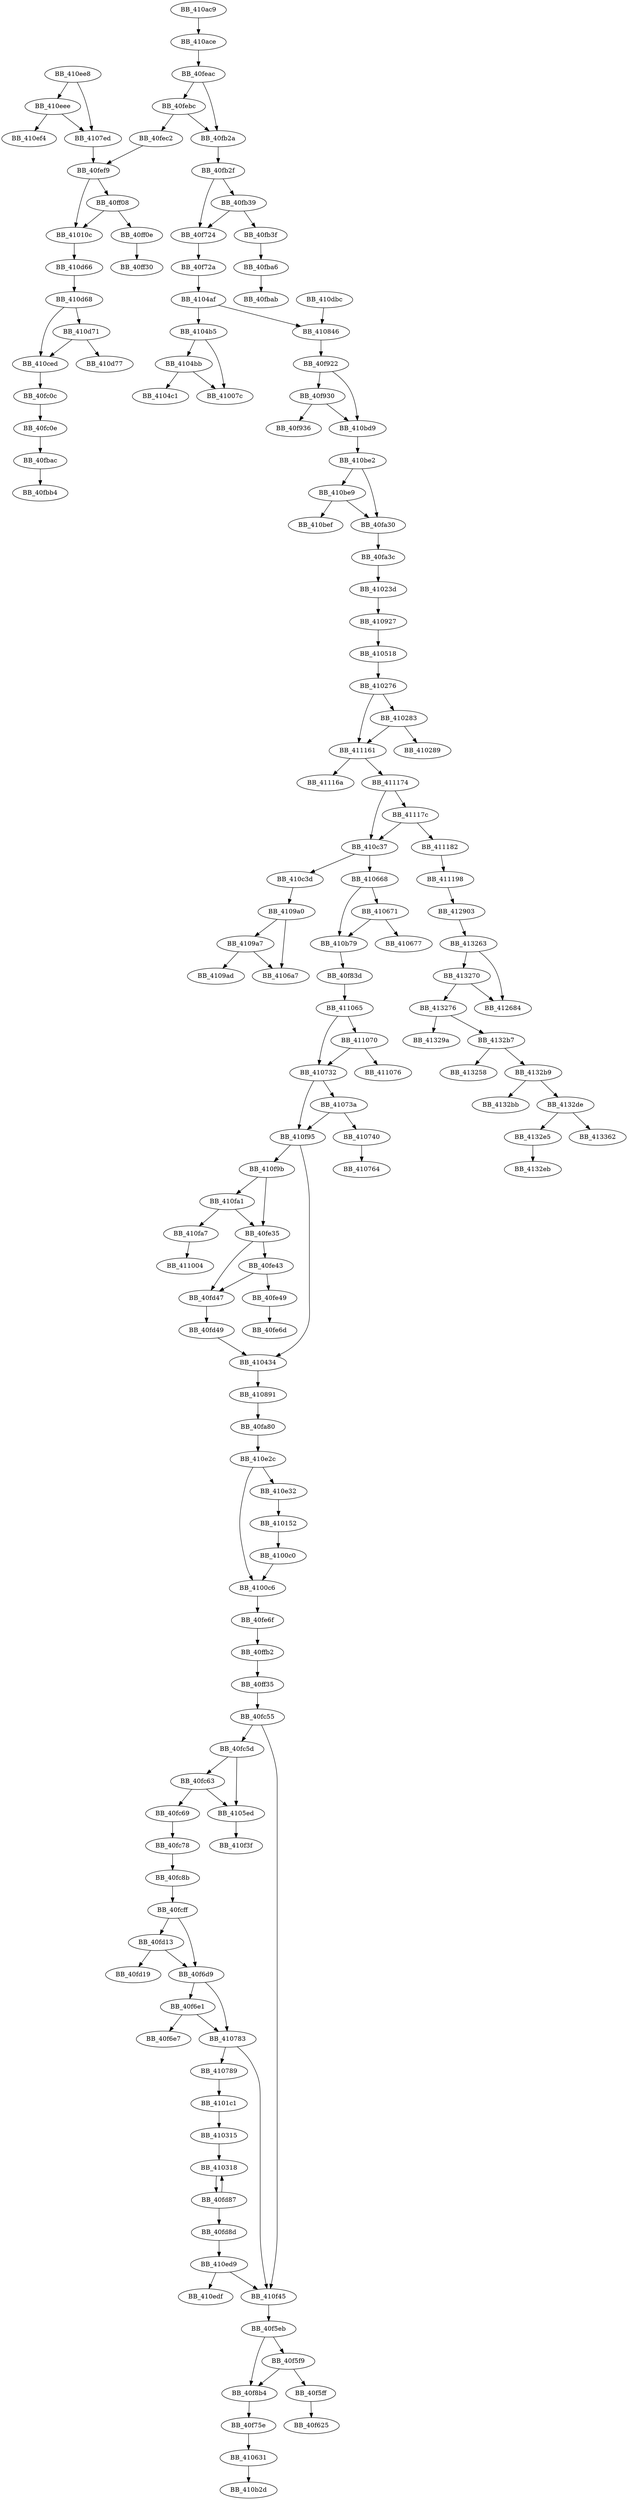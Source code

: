 DiGraph sub_410DBC{
BB_40f5eb->BB_40f5f9
BB_40f5eb->BB_40f8b4
BB_40f5f9->BB_40f5ff
BB_40f5f9->BB_40f8b4
BB_40f5ff->BB_40f625
BB_40f6d9->BB_40f6e1
BB_40f6d9->BB_410783
BB_40f6e1->BB_40f6e7
BB_40f6e1->BB_410783
BB_40f724->BB_40f72a
BB_40f72a->BB_4104af
BB_40f75e->BB_410631
BB_40f83d->BB_411065
BB_40f8b4->BB_40f75e
BB_40f922->BB_40f930
BB_40f922->BB_410bd9
BB_40f930->BB_40f936
BB_40f930->BB_410bd9
BB_40fa30->BB_40fa3c
BB_40fa3c->BB_41023d
BB_40fa80->BB_410e2c
BB_40fb2a->BB_40fb2f
BB_40fb2f->BB_40f724
BB_40fb2f->BB_40fb39
BB_40fb39->BB_40f724
BB_40fb39->BB_40fb3f
BB_40fb3f->BB_40fba6
BB_40fba6->BB_40fbab
BB_40fbac->BB_40fbb4
BB_40fc0c->BB_40fc0e
BB_40fc0e->BB_40fbac
BB_40fc55->BB_40fc5d
BB_40fc55->BB_410f45
BB_40fc5d->BB_40fc63
BB_40fc5d->BB_4105ed
BB_40fc63->BB_40fc69
BB_40fc63->BB_4105ed
BB_40fc69->BB_40fc78
BB_40fc78->BB_40fc8b
BB_40fc8b->BB_40fcff
BB_40fcff->BB_40f6d9
BB_40fcff->BB_40fd13
BB_40fd13->BB_40f6d9
BB_40fd13->BB_40fd19
BB_40fd47->BB_40fd49
BB_40fd49->BB_410434
BB_40fd87->BB_40fd8d
BB_40fd87->BB_410318
BB_40fd8d->BB_410ed9
BB_40fe35->BB_40fd47
BB_40fe35->BB_40fe43
BB_40fe43->BB_40fd47
BB_40fe43->BB_40fe49
BB_40fe49->BB_40fe6d
BB_40fe6f->BB_40ffb2
BB_40feac->BB_40fb2a
BB_40feac->BB_40febc
BB_40febc->BB_40fb2a
BB_40febc->BB_40fec2
BB_40fec2->BB_40fef9
BB_40fef9->BB_40ff08
BB_40fef9->BB_41010c
BB_40ff08->BB_40ff0e
BB_40ff08->BB_41010c
BB_40ff0e->BB_40ff30
BB_40ff35->BB_40fc55
BB_40ffb2->BB_40ff35
BB_4100c0->BB_4100c6
BB_4100c6->BB_40fe6f
BB_41010c->BB_410d66
BB_410152->BB_4100c0
BB_4101c1->BB_410315
BB_41023d->BB_410927
BB_410276->BB_410283
BB_410276->BB_411161
BB_410283->BB_410289
BB_410283->BB_411161
BB_410315->BB_410318
BB_410318->BB_40fd87
BB_410434->BB_410891
BB_4104af->BB_4104b5
BB_4104af->BB_410846
BB_4104b5->BB_41007c
BB_4104b5->BB_4104bb
BB_4104bb->BB_41007c
BB_4104bb->BB_4104c1
BB_410518->BB_410276
BB_4105ed->BB_410f3f
BB_410631->BB_410b2d
BB_410668->BB_410671
BB_410668->BB_410b79
BB_410671->BB_410677
BB_410671->BB_410b79
BB_410732->BB_41073a
BB_410732->BB_410f95
BB_41073a->BB_410740
BB_41073a->BB_410f95
BB_410740->BB_410764
BB_410783->BB_410789
BB_410783->BB_410f45
BB_410789->BB_4101c1
BB_4107ed->BB_40fef9
BB_410846->BB_40f922
BB_410891->BB_40fa80
BB_410927->BB_410518
BB_4109a0->BB_4106a7
BB_4109a0->BB_4109a7
BB_4109a7->BB_4106a7
BB_4109a7->BB_4109ad
BB_410ac9->BB_410ace
BB_410ace->BB_40feac
BB_410b79->BB_40f83d
BB_410bd9->BB_410be2
BB_410be2->BB_40fa30
BB_410be2->BB_410be9
BB_410be9->BB_40fa30
BB_410be9->BB_410bef
BB_410c37->BB_410668
BB_410c37->BB_410c3d
BB_410c3d->BB_4109a0
BB_410ced->BB_40fc0c
BB_410d66->BB_410d68
BB_410d68->BB_410ced
BB_410d68->BB_410d71
BB_410d71->BB_410ced
BB_410d71->BB_410d77
BB_410dbc->BB_410846
BB_410e2c->BB_4100c6
BB_410e2c->BB_410e32
BB_410e32->BB_410152
BB_410ed9->BB_410edf
BB_410ed9->BB_410f45
BB_410ee8->BB_4107ed
BB_410ee8->BB_410eee
BB_410eee->BB_4107ed
BB_410eee->BB_410ef4
BB_410f45->BB_40f5eb
BB_410f95->BB_410434
BB_410f95->BB_410f9b
BB_410f9b->BB_40fe35
BB_410f9b->BB_410fa1
BB_410fa1->BB_40fe35
BB_410fa1->BB_410fa7
BB_410fa7->BB_411004
BB_411065->BB_410732
BB_411065->BB_411070
BB_411070->BB_410732
BB_411070->BB_411076
BB_411161->BB_41116a
BB_411161->BB_411174
BB_411174->BB_410c37
BB_411174->BB_41117c
BB_41117c->BB_410c37
BB_41117c->BB_411182
BB_411182->BB_411198
BB_411198->BB_412903
BB_412903->BB_413263
BB_413263->BB_412684
BB_413263->BB_413270
BB_413270->BB_412684
BB_413270->BB_413276
BB_413276->BB_41329a
BB_413276->BB_4132b7
BB_4132b7->BB_413258
BB_4132b7->BB_4132b9
BB_4132b9->BB_4132bb
BB_4132b9->BB_4132de
BB_4132de->BB_4132e5
BB_4132de->BB_413362
BB_4132e5->BB_4132eb
}
